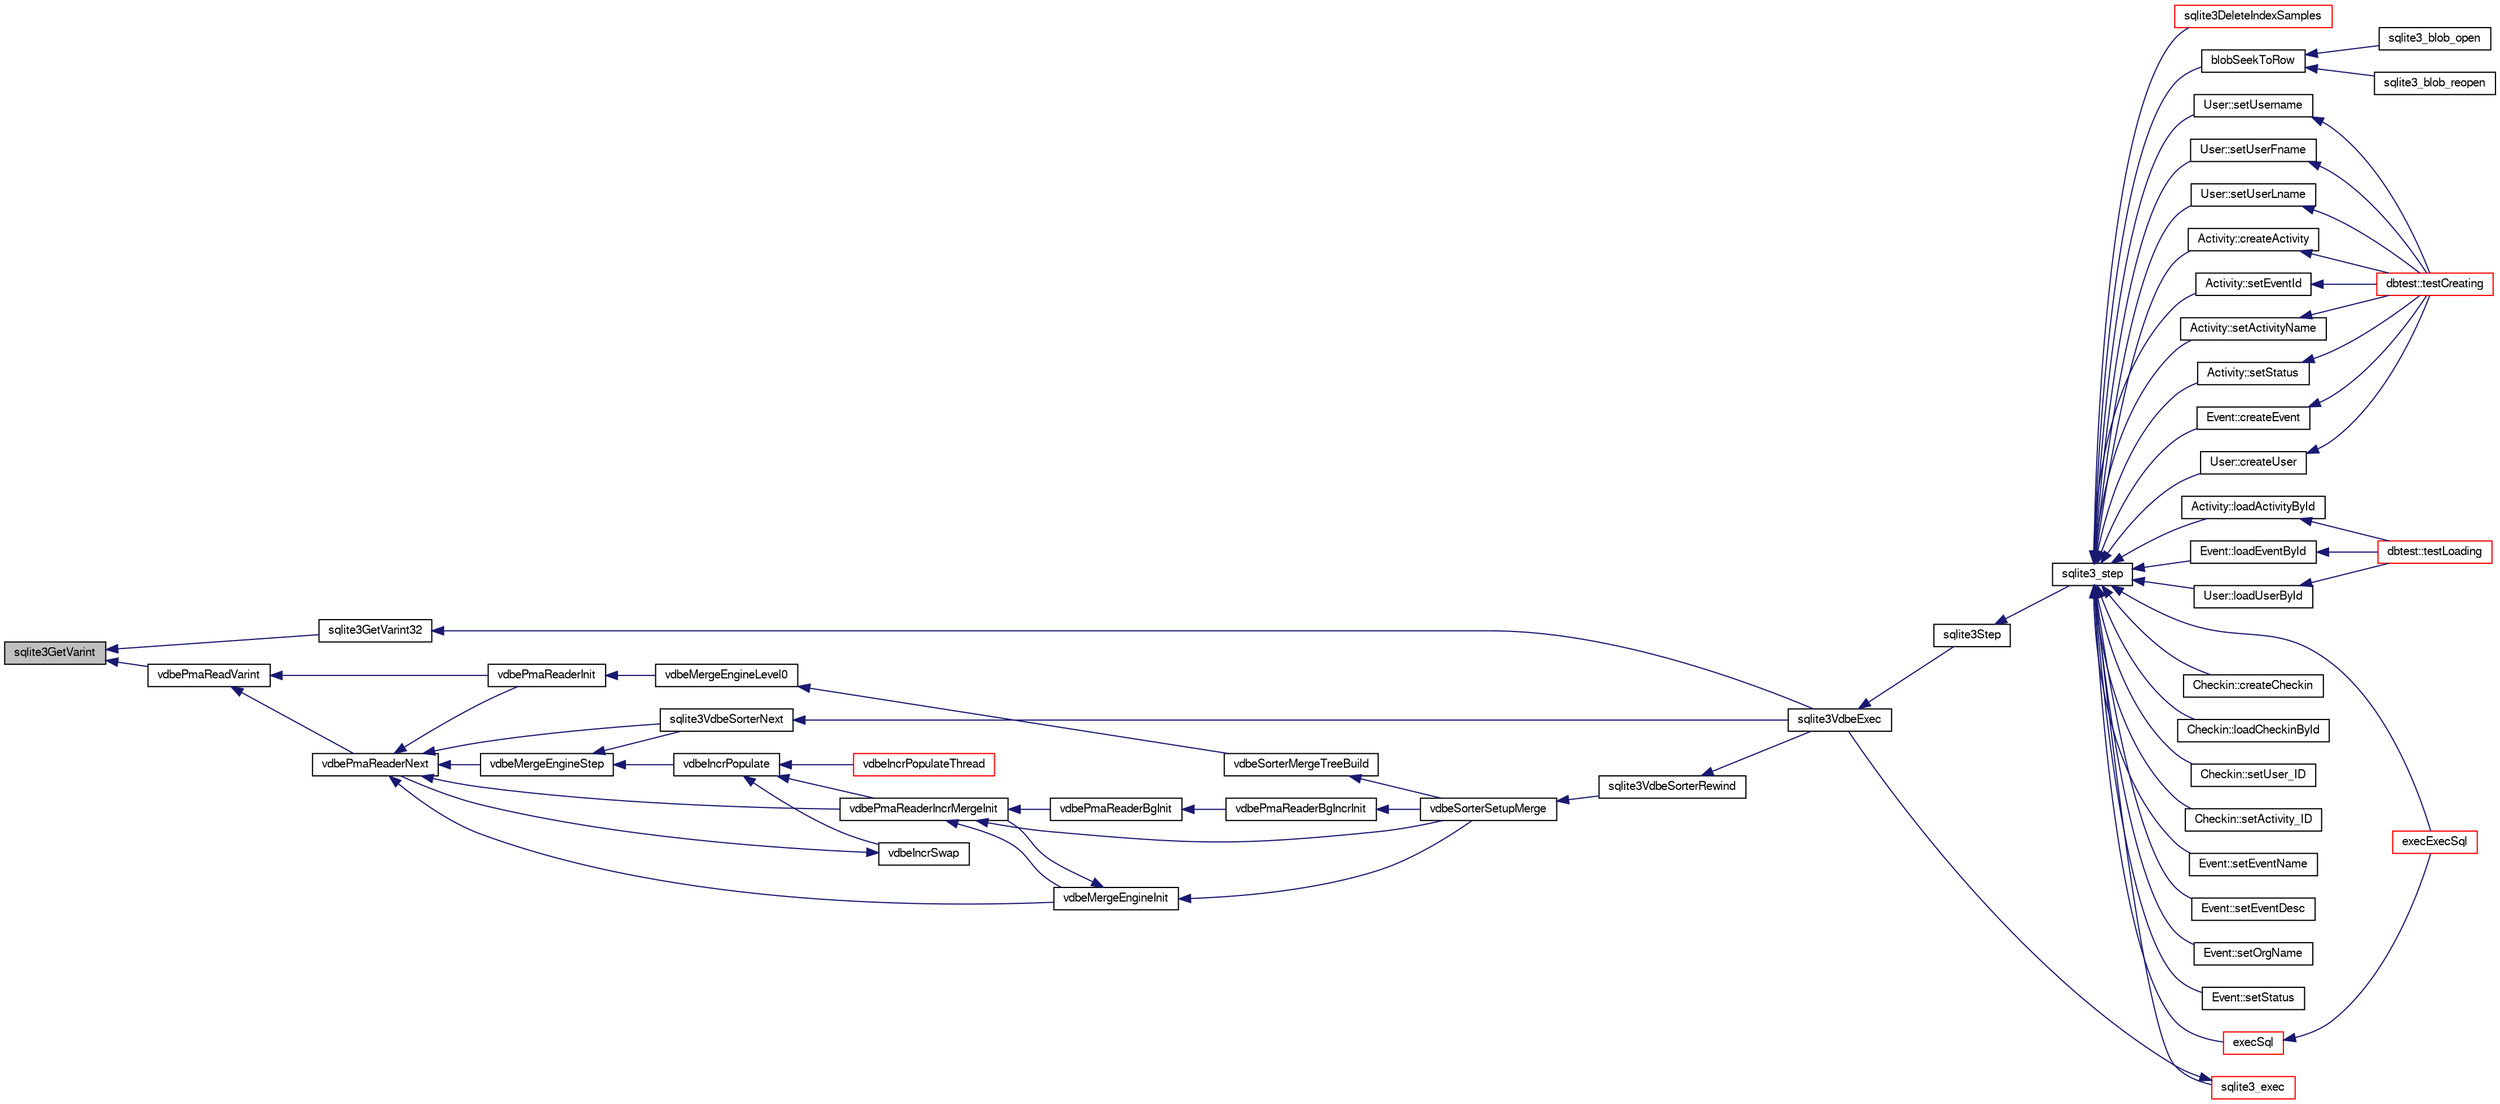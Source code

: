 digraph "sqlite3GetVarint"
{
  edge [fontname="FreeSans",fontsize="10",labelfontname="FreeSans",labelfontsize="10"];
  node [fontname="FreeSans",fontsize="10",shape=record];
  rankdir="LR";
  Node559410 [label="sqlite3GetVarint",height=0.2,width=0.4,color="black", fillcolor="grey75", style="filled", fontcolor="black"];
  Node559410 -> Node559411 [dir="back",color="midnightblue",fontsize="10",style="solid",fontname="FreeSans"];
  Node559411 [label="sqlite3GetVarint32",height=0.2,width=0.4,color="black", fillcolor="white", style="filled",URL="$sqlite3_8c.html#ae95646cc408432b99b0ecbebbe50391d"];
  Node559411 -> Node559412 [dir="back",color="midnightblue",fontsize="10",style="solid",fontname="FreeSans"];
  Node559412 [label="sqlite3VdbeExec",height=0.2,width=0.4,color="black", fillcolor="white", style="filled",URL="$sqlite3_8c.html#a8ce40a614bdc56719c4d642b1e4dfb21"];
  Node559412 -> Node559413 [dir="back",color="midnightblue",fontsize="10",style="solid",fontname="FreeSans"];
  Node559413 [label="sqlite3Step",height=0.2,width=0.4,color="black", fillcolor="white", style="filled",URL="$sqlite3_8c.html#a3f2872e873e2758a4beedad1d5113554"];
  Node559413 -> Node559414 [dir="back",color="midnightblue",fontsize="10",style="solid",fontname="FreeSans"];
  Node559414 [label="sqlite3_step",height=0.2,width=0.4,color="black", fillcolor="white", style="filled",URL="$sqlite3_8h.html#ac1e491ce36b7471eb28387f7d3c74334"];
  Node559414 -> Node559415 [dir="back",color="midnightblue",fontsize="10",style="solid",fontname="FreeSans"];
  Node559415 [label="Activity::createActivity",height=0.2,width=0.4,color="black", fillcolor="white", style="filled",URL="$classActivity.html#a813cc5e52c14ab49b39014c134e3425b"];
  Node559415 -> Node559416 [dir="back",color="midnightblue",fontsize="10",style="solid",fontname="FreeSans"];
  Node559416 [label="dbtest::testCreating",height=0.2,width=0.4,color="red", fillcolor="white", style="filled",URL="$classdbtest.html#a8193e88a7df657069c8a6bd09c8243b7"];
  Node559414 -> Node559418 [dir="back",color="midnightblue",fontsize="10",style="solid",fontname="FreeSans"];
  Node559418 [label="Activity::loadActivityById",height=0.2,width=0.4,color="black", fillcolor="white", style="filled",URL="$classActivity.html#abe4ffb4f08a47212ebf9013259d9e7fd"];
  Node559418 -> Node559419 [dir="back",color="midnightblue",fontsize="10",style="solid",fontname="FreeSans"];
  Node559419 [label="dbtest::testLoading",height=0.2,width=0.4,color="red", fillcolor="white", style="filled",URL="$classdbtest.html#a6f98d82a2c8e2b9040848763504ddae1"];
  Node559414 -> Node559420 [dir="back",color="midnightblue",fontsize="10",style="solid",fontname="FreeSans"];
  Node559420 [label="Activity::setEventId",height=0.2,width=0.4,color="black", fillcolor="white", style="filled",URL="$classActivity.html#adb1d0fd0d08f473e068f0a4086bfa9ca"];
  Node559420 -> Node559416 [dir="back",color="midnightblue",fontsize="10",style="solid",fontname="FreeSans"];
  Node559414 -> Node559421 [dir="back",color="midnightblue",fontsize="10",style="solid",fontname="FreeSans"];
  Node559421 [label="Activity::setActivityName",height=0.2,width=0.4,color="black", fillcolor="white", style="filled",URL="$classActivity.html#a62dc3737b33915a36086f9dd26d16a81"];
  Node559421 -> Node559416 [dir="back",color="midnightblue",fontsize="10",style="solid",fontname="FreeSans"];
  Node559414 -> Node559422 [dir="back",color="midnightblue",fontsize="10",style="solid",fontname="FreeSans"];
  Node559422 [label="Activity::setStatus",height=0.2,width=0.4,color="black", fillcolor="white", style="filled",URL="$classActivity.html#af618135a7738f4d2a7ee147a8ef912ea"];
  Node559422 -> Node559416 [dir="back",color="midnightblue",fontsize="10",style="solid",fontname="FreeSans"];
  Node559414 -> Node559423 [dir="back",color="midnightblue",fontsize="10",style="solid",fontname="FreeSans"];
  Node559423 [label="Checkin::createCheckin",height=0.2,width=0.4,color="black", fillcolor="white", style="filled",URL="$classCheckin.html#a4e40acdf7fff0e607f6de4f24f3a163c"];
  Node559414 -> Node559424 [dir="back",color="midnightblue",fontsize="10",style="solid",fontname="FreeSans"];
  Node559424 [label="Checkin::loadCheckinById",height=0.2,width=0.4,color="black", fillcolor="white", style="filled",URL="$classCheckin.html#a3461f70ea6c68475225f2a07f78a21e0"];
  Node559414 -> Node559425 [dir="back",color="midnightblue",fontsize="10",style="solid",fontname="FreeSans"];
  Node559425 [label="Checkin::setUser_ID",height=0.2,width=0.4,color="black", fillcolor="white", style="filled",URL="$classCheckin.html#a76ab640f4f912876dbebf183db5359c6"];
  Node559414 -> Node559426 [dir="back",color="midnightblue",fontsize="10",style="solid",fontname="FreeSans"];
  Node559426 [label="Checkin::setActivity_ID",height=0.2,width=0.4,color="black", fillcolor="white", style="filled",URL="$classCheckin.html#ab2ff3ec2604ec73a42af25874a00b232"];
  Node559414 -> Node559427 [dir="back",color="midnightblue",fontsize="10",style="solid",fontname="FreeSans"];
  Node559427 [label="Event::createEvent",height=0.2,width=0.4,color="black", fillcolor="white", style="filled",URL="$classEvent.html#a77adb9f4a46ffb32c2d931f0691f5903"];
  Node559427 -> Node559416 [dir="back",color="midnightblue",fontsize="10",style="solid",fontname="FreeSans"];
  Node559414 -> Node559428 [dir="back",color="midnightblue",fontsize="10",style="solid",fontname="FreeSans"];
  Node559428 [label="Event::loadEventById",height=0.2,width=0.4,color="black", fillcolor="white", style="filled",URL="$classEvent.html#afa66cea33f722dbeecb69cc98fdea055"];
  Node559428 -> Node559419 [dir="back",color="midnightblue",fontsize="10",style="solid",fontname="FreeSans"];
  Node559414 -> Node559429 [dir="back",color="midnightblue",fontsize="10",style="solid",fontname="FreeSans"];
  Node559429 [label="Event::setEventName",height=0.2,width=0.4,color="black", fillcolor="white", style="filled",URL="$classEvent.html#a10596b6ca077df05184e30d62b08729d"];
  Node559414 -> Node559430 [dir="back",color="midnightblue",fontsize="10",style="solid",fontname="FreeSans"];
  Node559430 [label="Event::setEventDesc",height=0.2,width=0.4,color="black", fillcolor="white", style="filled",URL="$classEvent.html#ae36b8377dcae792f1c5c4726024c981b"];
  Node559414 -> Node559431 [dir="back",color="midnightblue",fontsize="10",style="solid",fontname="FreeSans"];
  Node559431 [label="Event::setOrgName",height=0.2,width=0.4,color="black", fillcolor="white", style="filled",URL="$classEvent.html#a19aac0f776bd764563a54977656cf680"];
  Node559414 -> Node559432 [dir="back",color="midnightblue",fontsize="10",style="solid",fontname="FreeSans"];
  Node559432 [label="Event::setStatus",height=0.2,width=0.4,color="black", fillcolor="white", style="filled",URL="$classEvent.html#ab0a6b9285af0f4172eb841e2b80f8972"];
  Node559414 -> Node559433 [dir="back",color="midnightblue",fontsize="10",style="solid",fontname="FreeSans"];
  Node559433 [label="blobSeekToRow",height=0.2,width=0.4,color="black", fillcolor="white", style="filled",URL="$sqlite3_8c.html#afff57e13332b98c8a44a7cebe38962ab"];
  Node559433 -> Node559434 [dir="back",color="midnightblue",fontsize="10",style="solid",fontname="FreeSans"];
  Node559434 [label="sqlite3_blob_open",height=0.2,width=0.4,color="black", fillcolor="white", style="filled",URL="$sqlite3_8h.html#adb8ad839a5bdd62a43785132bc7dd518"];
  Node559433 -> Node559435 [dir="back",color="midnightblue",fontsize="10",style="solid",fontname="FreeSans"];
  Node559435 [label="sqlite3_blob_reopen",height=0.2,width=0.4,color="black", fillcolor="white", style="filled",URL="$sqlite3_8h.html#abc77c24fdc0150138490359a94360f7e"];
  Node559414 -> Node559436 [dir="back",color="midnightblue",fontsize="10",style="solid",fontname="FreeSans"];
  Node559436 [label="sqlite3DeleteIndexSamples",height=0.2,width=0.4,color="red", fillcolor="white", style="filled",URL="$sqlite3_8c.html#aaeda0302fbf61397ec009f65bed047ef"];
  Node559414 -> Node559605 [dir="back",color="midnightblue",fontsize="10",style="solid",fontname="FreeSans"];
  Node559605 [label="sqlite3_exec",height=0.2,width=0.4,color="red", fillcolor="white", style="filled",URL="$sqlite3_8h.html#a97487ec8150e0bcc8fa392ab8f0e24db"];
  Node559605 -> Node559412 [dir="back",color="midnightblue",fontsize="10",style="solid",fontname="FreeSans"];
  Node559414 -> Node559596 [dir="back",color="midnightblue",fontsize="10",style="solid",fontname="FreeSans"];
  Node559596 [label="execSql",height=0.2,width=0.4,color="red", fillcolor="white", style="filled",URL="$sqlite3_8c.html#a7d16651b98a110662f4c265eff0246cb"];
  Node559596 -> Node559597 [dir="back",color="midnightblue",fontsize="10",style="solid",fontname="FreeSans"];
  Node559597 [label="execExecSql",height=0.2,width=0.4,color="red", fillcolor="white", style="filled",URL="$sqlite3_8c.html#ac1be09a6c047f21133d16378d301e0d4"];
  Node559414 -> Node559597 [dir="back",color="midnightblue",fontsize="10",style="solid",fontname="FreeSans"];
  Node559414 -> Node559599 [dir="back",color="midnightblue",fontsize="10",style="solid",fontname="FreeSans"];
  Node559599 [label="User::createUser",height=0.2,width=0.4,color="black", fillcolor="white", style="filled",URL="$classUser.html#a22ed673939e8cc0a136130b809bba513"];
  Node559599 -> Node559416 [dir="back",color="midnightblue",fontsize="10",style="solid",fontname="FreeSans"];
  Node559414 -> Node559600 [dir="back",color="midnightblue",fontsize="10",style="solid",fontname="FreeSans"];
  Node559600 [label="User::loadUserById",height=0.2,width=0.4,color="black", fillcolor="white", style="filled",URL="$classUser.html#a863377665b7fb83c5547dcf9727f5092"];
  Node559600 -> Node559419 [dir="back",color="midnightblue",fontsize="10",style="solid",fontname="FreeSans"];
  Node559414 -> Node559601 [dir="back",color="midnightblue",fontsize="10",style="solid",fontname="FreeSans"];
  Node559601 [label="User::setUsername",height=0.2,width=0.4,color="black", fillcolor="white", style="filled",URL="$classUser.html#aa0497022a136cb78de785b0a39ae60b1"];
  Node559601 -> Node559416 [dir="back",color="midnightblue",fontsize="10",style="solid",fontname="FreeSans"];
  Node559414 -> Node559602 [dir="back",color="midnightblue",fontsize="10",style="solid",fontname="FreeSans"];
  Node559602 [label="User::setUserFname",height=0.2,width=0.4,color="black", fillcolor="white", style="filled",URL="$classUser.html#a72657eb55cd0ca437b4841a43f19912f"];
  Node559602 -> Node559416 [dir="back",color="midnightblue",fontsize="10",style="solid",fontname="FreeSans"];
  Node559414 -> Node559603 [dir="back",color="midnightblue",fontsize="10",style="solid",fontname="FreeSans"];
  Node559603 [label="User::setUserLname",height=0.2,width=0.4,color="black", fillcolor="white", style="filled",URL="$classUser.html#aa25973387e5afe1aa6f60dd6545e33b5"];
  Node559603 -> Node559416 [dir="back",color="midnightblue",fontsize="10",style="solid",fontname="FreeSans"];
  Node559410 -> Node559673 [dir="back",color="midnightblue",fontsize="10",style="solid",fontname="FreeSans"];
  Node559673 [label="vdbePmaReadVarint",height=0.2,width=0.4,color="black", fillcolor="white", style="filled",URL="$sqlite3_8c.html#a230651a7f4509d1a0e6059c8cd9cca12"];
  Node559673 -> Node559674 [dir="back",color="midnightblue",fontsize="10",style="solid",fontname="FreeSans"];
  Node559674 [label="vdbePmaReaderNext",height=0.2,width=0.4,color="black", fillcolor="white", style="filled",URL="$sqlite3_8c.html#af63a38a01ef1374e7a717f83c2ccf648"];
  Node559674 -> Node559675 [dir="back",color="midnightblue",fontsize="10",style="solid",fontname="FreeSans"];
  Node559675 [label="vdbePmaReaderInit",height=0.2,width=0.4,color="black", fillcolor="white", style="filled",URL="$sqlite3_8c.html#a721a310daa0db281ae2ec97c1e330853"];
  Node559675 -> Node559676 [dir="back",color="midnightblue",fontsize="10",style="solid",fontname="FreeSans"];
  Node559676 [label="vdbeMergeEngineLevel0",height=0.2,width=0.4,color="black", fillcolor="white", style="filled",URL="$sqlite3_8c.html#a5b84168cf5b5c64218810fbc3182b95f"];
  Node559676 -> Node559677 [dir="back",color="midnightblue",fontsize="10",style="solid",fontname="FreeSans"];
  Node559677 [label="vdbeSorterMergeTreeBuild",height=0.2,width=0.4,color="black", fillcolor="white", style="filled",URL="$sqlite3_8c.html#a7af2bdcef74d6ae7b6c04a2a7d171f33"];
  Node559677 -> Node559678 [dir="back",color="midnightblue",fontsize="10",style="solid",fontname="FreeSans"];
  Node559678 [label="vdbeSorterSetupMerge",height=0.2,width=0.4,color="black", fillcolor="white", style="filled",URL="$sqlite3_8c.html#a82088507aafeedcc04af031f7ea0bbd8"];
  Node559678 -> Node559679 [dir="back",color="midnightblue",fontsize="10",style="solid",fontname="FreeSans"];
  Node559679 [label="sqlite3VdbeSorterRewind",height=0.2,width=0.4,color="black", fillcolor="white", style="filled",URL="$sqlite3_8c.html#a31677d178ebf96ee6034a05660e1f4bf"];
  Node559679 -> Node559412 [dir="back",color="midnightblue",fontsize="10",style="solid",fontname="FreeSans"];
  Node559674 -> Node559680 [dir="back",color="midnightblue",fontsize="10",style="solid",fontname="FreeSans"];
  Node559680 [label="vdbeMergeEngineStep",height=0.2,width=0.4,color="black", fillcolor="white", style="filled",URL="$sqlite3_8c.html#a36af2b5bd30bb2d097a185ce7b349aed"];
  Node559680 -> Node559681 [dir="back",color="midnightblue",fontsize="10",style="solid",fontname="FreeSans"];
  Node559681 [label="vdbeIncrPopulate",height=0.2,width=0.4,color="black", fillcolor="white", style="filled",URL="$sqlite3_8c.html#a157a9f79260999f8f5f336d246f7b1bd"];
  Node559681 -> Node559682 [dir="back",color="midnightblue",fontsize="10",style="solid",fontname="FreeSans"];
  Node559682 [label="vdbeIncrPopulateThread",height=0.2,width=0.4,color="red", fillcolor="white", style="filled",URL="$sqlite3_8c.html#ae7c977e9bc712052464f45c67e95847b"];
  Node559681 -> Node559684 [dir="back",color="midnightblue",fontsize="10",style="solid",fontname="FreeSans"];
  Node559684 [label="vdbeIncrSwap",height=0.2,width=0.4,color="black", fillcolor="white", style="filled",URL="$sqlite3_8c.html#a8f7f6718c318c3268d28964e2b983225"];
  Node559684 -> Node559674 [dir="back",color="midnightblue",fontsize="10",style="solid",fontname="FreeSans"];
  Node559681 -> Node559685 [dir="back",color="midnightblue",fontsize="10",style="solid",fontname="FreeSans"];
  Node559685 [label="vdbePmaReaderIncrMergeInit",height=0.2,width=0.4,color="black", fillcolor="white", style="filled",URL="$sqlite3_8c.html#a8174970251c49119bb287029eb1d3aed"];
  Node559685 -> Node559686 [dir="back",color="midnightblue",fontsize="10",style="solid",fontname="FreeSans"];
  Node559686 [label="vdbeMergeEngineInit",height=0.2,width=0.4,color="black", fillcolor="white", style="filled",URL="$sqlite3_8c.html#aa3c8bfc9bbc60c4bc1402369750c8c1f"];
  Node559686 -> Node559685 [dir="back",color="midnightblue",fontsize="10",style="solid",fontname="FreeSans"];
  Node559686 -> Node559678 [dir="back",color="midnightblue",fontsize="10",style="solid",fontname="FreeSans"];
  Node559685 -> Node559687 [dir="back",color="midnightblue",fontsize="10",style="solid",fontname="FreeSans"];
  Node559687 [label="vdbePmaReaderBgInit",height=0.2,width=0.4,color="black", fillcolor="white", style="filled",URL="$sqlite3_8c.html#a9b5ba54e987dd6921fce57849ada7006"];
  Node559687 -> Node559688 [dir="back",color="midnightblue",fontsize="10",style="solid",fontname="FreeSans"];
  Node559688 [label="vdbePmaReaderBgIncrInit",height=0.2,width=0.4,color="black", fillcolor="white", style="filled",URL="$sqlite3_8c.html#a6af1891e09d9b5c7fc9fa201cf96d9ab"];
  Node559688 -> Node559678 [dir="back",color="midnightblue",fontsize="10",style="solid",fontname="FreeSans"];
  Node559685 -> Node559678 [dir="back",color="midnightblue",fontsize="10",style="solid",fontname="FreeSans"];
  Node559680 -> Node559689 [dir="back",color="midnightblue",fontsize="10",style="solid",fontname="FreeSans"];
  Node559689 [label="sqlite3VdbeSorterNext",height=0.2,width=0.4,color="black", fillcolor="white", style="filled",URL="$sqlite3_8c.html#a2c124733226f09f5b5ac860635be7850"];
  Node559689 -> Node559412 [dir="back",color="midnightblue",fontsize="10",style="solid",fontname="FreeSans"];
  Node559674 -> Node559686 [dir="back",color="midnightblue",fontsize="10",style="solid",fontname="FreeSans"];
  Node559674 -> Node559685 [dir="back",color="midnightblue",fontsize="10",style="solid",fontname="FreeSans"];
  Node559674 -> Node559689 [dir="back",color="midnightblue",fontsize="10",style="solid",fontname="FreeSans"];
  Node559673 -> Node559675 [dir="back",color="midnightblue",fontsize="10",style="solid",fontname="FreeSans"];
}
